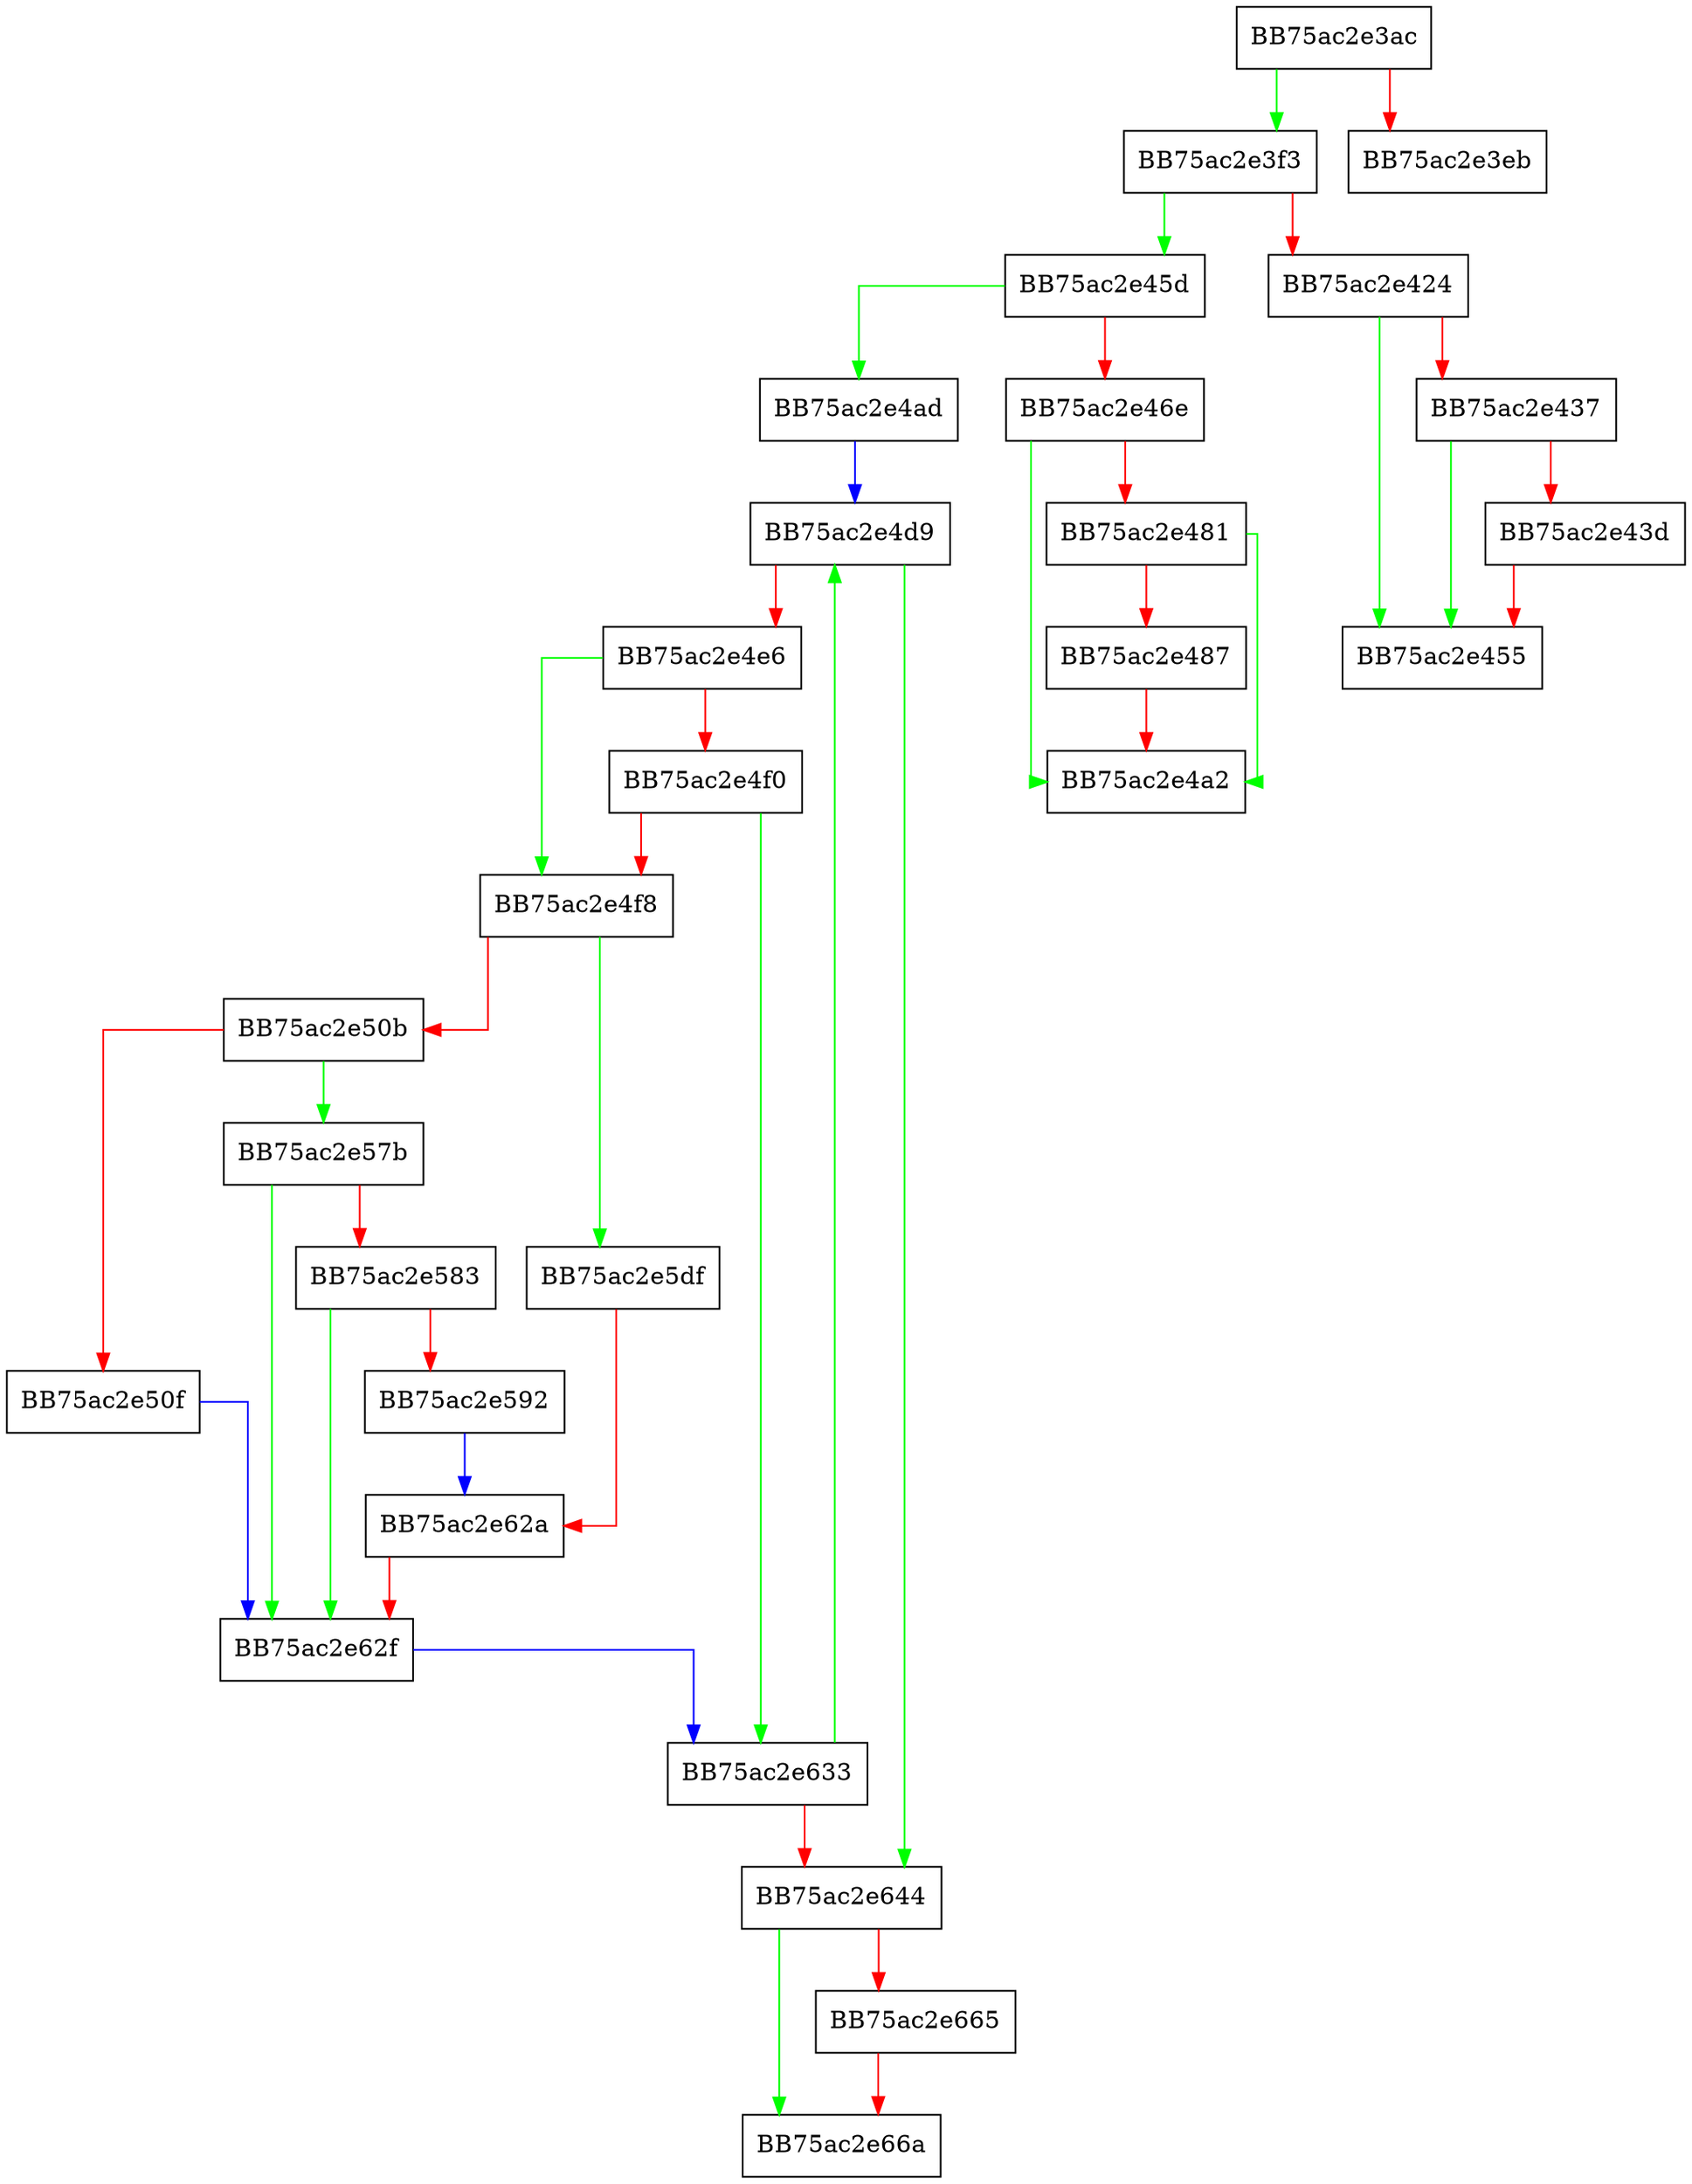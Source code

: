 digraph CreatePartitionListHelper {
  node [shape="box"];
  graph [splines=ortho];
  BB75ac2e3ac -> BB75ac2e3f3 [color="green"];
  BB75ac2e3ac -> BB75ac2e3eb [color="red"];
  BB75ac2e3f3 -> BB75ac2e45d [color="green"];
  BB75ac2e3f3 -> BB75ac2e424 [color="red"];
  BB75ac2e424 -> BB75ac2e455 [color="green"];
  BB75ac2e424 -> BB75ac2e437 [color="red"];
  BB75ac2e437 -> BB75ac2e455 [color="green"];
  BB75ac2e437 -> BB75ac2e43d [color="red"];
  BB75ac2e43d -> BB75ac2e455 [color="red"];
  BB75ac2e45d -> BB75ac2e4ad [color="green"];
  BB75ac2e45d -> BB75ac2e46e [color="red"];
  BB75ac2e46e -> BB75ac2e4a2 [color="green"];
  BB75ac2e46e -> BB75ac2e481 [color="red"];
  BB75ac2e481 -> BB75ac2e4a2 [color="green"];
  BB75ac2e481 -> BB75ac2e487 [color="red"];
  BB75ac2e487 -> BB75ac2e4a2 [color="red"];
  BB75ac2e4ad -> BB75ac2e4d9 [color="blue"];
  BB75ac2e4d9 -> BB75ac2e644 [color="green"];
  BB75ac2e4d9 -> BB75ac2e4e6 [color="red"];
  BB75ac2e4e6 -> BB75ac2e4f8 [color="green"];
  BB75ac2e4e6 -> BB75ac2e4f0 [color="red"];
  BB75ac2e4f0 -> BB75ac2e633 [color="green"];
  BB75ac2e4f0 -> BB75ac2e4f8 [color="red"];
  BB75ac2e4f8 -> BB75ac2e5df [color="green"];
  BB75ac2e4f8 -> BB75ac2e50b [color="red"];
  BB75ac2e50b -> BB75ac2e57b [color="green"];
  BB75ac2e50b -> BB75ac2e50f [color="red"];
  BB75ac2e50f -> BB75ac2e62f [color="blue"];
  BB75ac2e57b -> BB75ac2e62f [color="green"];
  BB75ac2e57b -> BB75ac2e583 [color="red"];
  BB75ac2e583 -> BB75ac2e62f [color="green"];
  BB75ac2e583 -> BB75ac2e592 [color="red"];
  BB75ac2e592 -> BB75ac2e62a [color="blue"];
  BB75ac2e5df -> BB75ac2e62a [color="red"];
  BB75ac2e62a -> BB75ac2e62f [color="red"];
  BB75ac2e62f -> BB75ac2e633 [color="blue"];
  BB75ac2e633 -> BB75ac2e4d9 [color="green"];
  BB75ac2e633 -> BB75ac2e644 [color="red"];
  BB75ac2e644 -> BB75ac2e66a [color="green"];
  BB75ac2e644 -> BB75ac2e665 [color="red"];
  BB75ac2e665 -> BB75ac2e66a [color="red"];
}